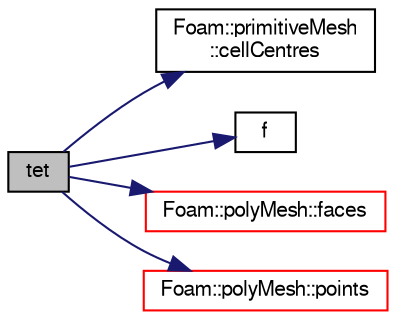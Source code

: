 digraph "tet"
{
  bgcolor="transparent";
  edge [fontname="FreeSans",fontsize="10",labelfontname="FreeSans",labelfontsize="10"];
  node [fontname="FreeSans",fontsize="10",shape=record];
  rankdir="LR";
  Node1 [label="tet",height=0.2,width=0.4,color="black", fillcolor="grey75", style="filled" fontcolor="black"];
  Node1 -> Node2 [color="midnightblue",fontsize="10",style="solid",fontname="FreeSans"];
  Node2 [label="Foam::primitiveMesh\l::cellCentres",height=0.2,width=0.4,color="black",URL="$a01911.html#a18743c2f09a076c507cadbb35a86fb24"];
  Node1 -> Node3 [color="midnightblue",fontsize="10",style="solid",fontname="FreeSans"];
  Node3 [label="f",height=0.2,width=0.4,color="black",URL="$a03529.html#a888be93833ac7a23170555c69c690288"];
  Node1 -> Node4 [color="midnightblue",fontsize="10",style="solid",fontname="FreeSans"];
  Node4 [label="Foam::polyMesh::faces",height=0.2,width=0.4,color="red",URL="$a01861.html#a4434536d50d4c14116249da802a1e2b2",tooltip="Return raw faces. "];
  Node1 -> Node5 [color="midnightblue",fontsize="10",style="solid",fontname="FreeSans"];
  Node5 [label="Foam::polyMesh::points",height=0.2,width=0.4,color="red",URL="$a01861.html#a084ae534298576408f063a6b3b820959",tooltip="Return raw points. "];
}
